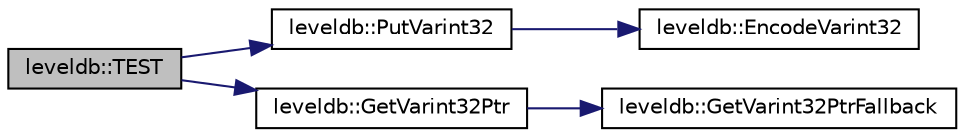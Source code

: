 digraph "leveldb::TEST"
{
  edge [fontname="Helvetica",fontsize="10",labelfontname="Helvetica",labelfontsize="10"];
  node [fontname="Helvetica",fontsize="10",shape=record];
  rankdir="LR";
  Node1 [label="leveldb::TEST",height=0.2,width=0.4,color="black", fillcolor="grey75", style="filled" fontcolor="black"];
  Node1 -> Node2 [color="midnightblue",fontsize="10",style="solid"];
  Node2 [label="leveldb::PutVarint32",height=0.2,width=0.4,color="black", fillcolor="white", style="filled",URL="$namespaceleveldb.html#ab00e282f3fd7058b8a41afcf4b56e685"];
  Node2 -> Node3 [color="midnightblue",fontsize="10",style="solid"];
  Node3 [label="leveldb::EncodeVarint32",height=0.2,width=0.4,color="black", fillcolor="white", style="filled",URL="$namespaceleveldb.html#ac5e7a0e0356b856317349a870e3bfb41"];
  Node1 -> Node4 [color="midnightblue",fontsize="10",style="solid"];
  Node4 [label="leveldb::GetVarint32Ptr",height=0.2,width=0.4,color="black", fillcolor="white", style="filled",URL="$namespaceleveldb.html#addd01473dddfbc70ba64956fe6fac20c"];
  Node4 -> Node5 [color="midnightblue",fontsize="10",style="solid"];
  Node5 [label="leveldb::GetVarint32PtrFallback",height=0.2,width=0.4,color="black", fillcolor="white", style="filled",URL="$namespaceleveldb.html#abc68f00e57333a27e9ee4fb8d5033905"];
}
